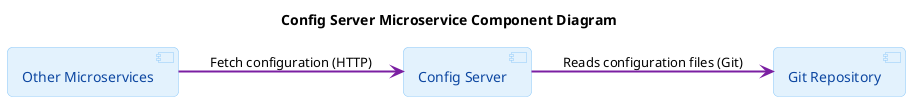 @startuml
left to right direction
title Config Server Microservice Component Diagram

skinparam component {
  BackgroundColor #E3F2FD
  BorderColor #90CAF9
  FontColor #0D47A1
  RoundCorner 10
}

skinparam arrow {
  Color #7B1FA2
  Thickness 2
}

' Composants externes
component "Other Microservices" as otherMicroservices
component "Git Repository" as gitRepo

' Config Server principal (regroupé)
component "Config Server" as configServer

' Relations
otherMicroservices --> configServer : Fetch configuration (HTTP)
configServer --> gitRepo : Reads configuration files (Git)

@enduml